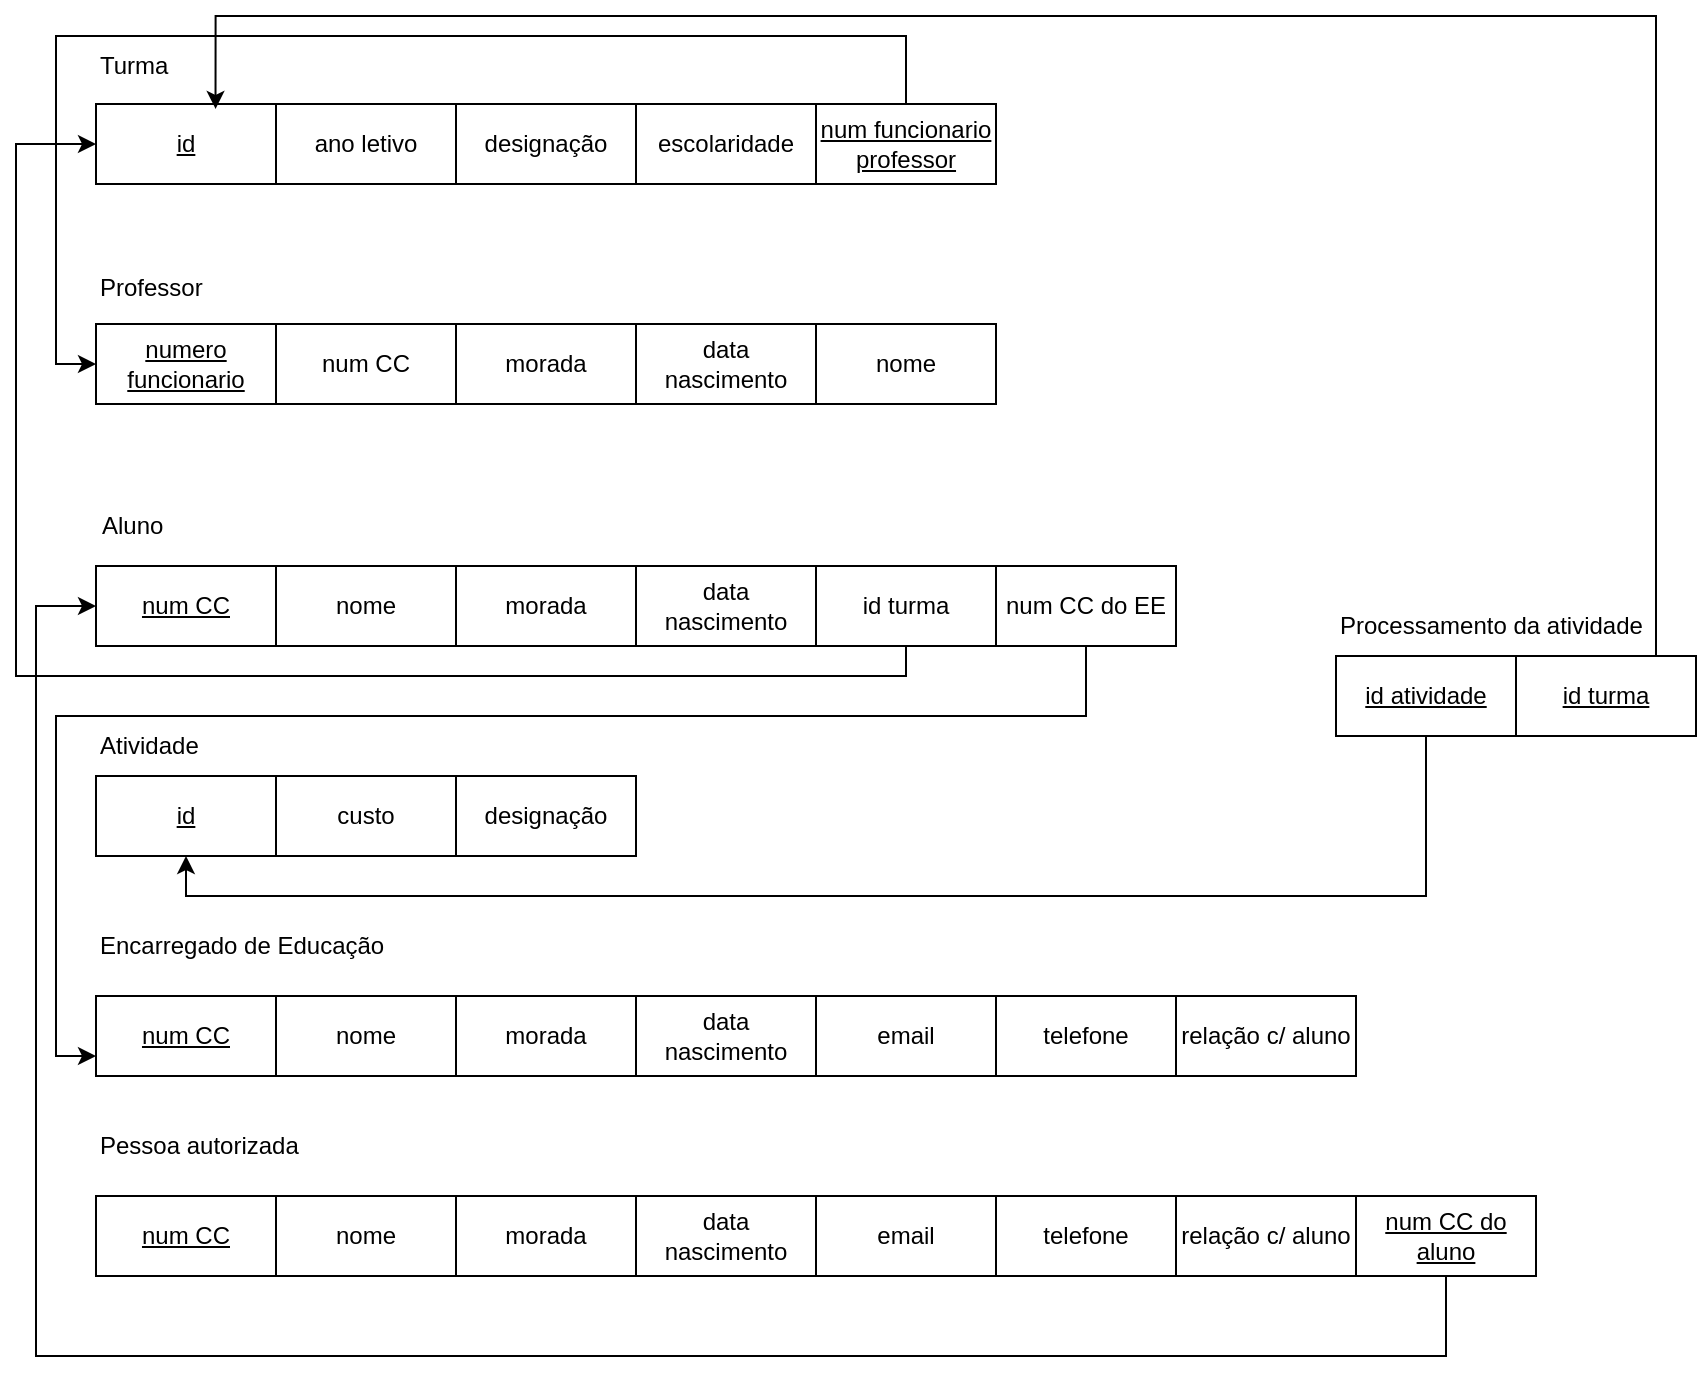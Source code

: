 <mxfile version="24.0.4" type="github">
  <diagram name="Página-1" id="xntKu4RMY_BYmp4QZgMe">
    <mxGraphModel dx="1060" dy="724" grid="1" gridSize="10" guides="1" tooltips="1" connect="1" arrows="1" fold="1" page="1" pageScale="1" pageWidth="1169" pageHeight="827" math="0" shadow="0">
      <root>
        <mxCell id="0" />
        <mxCell id="1" parent="0" />
        <mxCell id="qU4IsE5lvxz6vvrcFjdt-1" value="Turma" style="text;html=1;align=left;verticalAlign=middle;whiteSpace=wrap;rounded=0;" vertex="1" parent="1">
          <mxGeometry x="60" y="30" width="60" height="30" as="geometry" />
        </mxCell>
        <mxCell id="qU4IsE5lvxz6vvrcFjdt-2" value="&lt;u&gt;id&lt;/u&gt;" style="rounded=0;whiteSpace=wrap;html=1;" vertex="1" parent="1">
          <mxGeometry x="60" y="64" width="90" height="40" as="geometry" />
        </mxCell>
        <mxCell id="qU4IsE5lvxz6vvrcFjdt-3" value="ano letivo" style="rounded=0;whiteSpace=wrap;html=1;" vertex="1" parent="1">
          <mxGeometry x="150" y="64" width="90" height="40" as="geometry" />
        </mxCell>
        <mxCell id="qU4IsE5lvxz6vvrcFjdt-4" value="designação" style="rounded=0;whiteSpace=wrap;html=1;" vertex="1" parent="1">
          <mxGeometry x="240" y="64" width="90" height="40" as="geometry" />
        </mxCell>
        <mxCell id="qU4IsE5lvxz6vvrcFjdt-5" value="escolaridade" style="rounded=0;whiteSpace=wrap;html=1;" vertex="1" parent="1">
          <mxGeometry x="330" y="64" width="90" height="40" as="geometry" />
        </mxCell>
        <mxCell id="qU4IsE5lvxz6vvrcFjdt-6" value="Professor" style="text;html=1;align=left;verticalAlign=middle;whiteSpace=wrap;rounded=0;" vertex="1" parent="1">
          <mxGeometry x="60" y="141" width="60" height="30" as="geometry" />
        </mxCell>
        <mxCell id="qU4IsE5lvxz6vvrcFjdt-7" value="numero funcionario" style="rounded=0;whiteSpace=wrap;html=1;fontStyle=4" vertex="1" parent="1">
          <mxGeometry x="60" y="174" width="90" height="40" as="geometry" />
        </mxCell>
        <mxCell id="qU4IsE5lvxz6vvrcFjdt-8" value="num CC" style="rounded=0;whiteSpace=wrap;html=1;" vertex="1" parent="1">
          <mxGeometry x="150" y="174" width="90" height="40" as="geometry" />
        </mxCell>
        <mxCell id="qU4IsE5lvxz6vvrcFjdt-45" style="edgeStyle=orthogonalEdgeStyle;rounded=0;orthogonalLoop=1;jettySize=auto;html=1;entryX=0;entryY=0.5;entryDx=0;entryDy=0;" edge="1" parent="1" source="qU4IsE5lvxz6vvrcFjdt-9" target="qU4IsE5lvxz6vvrcFjdt-7">
          <mxGeometry relative="1" as="geometry">
            <Array as="points">
              <mxPoint x="465" y="30" />
              <mxPoint x="40" y="30" />
              <mxPoint x="40" y="194" />
            </Array>
          </mxGeometry>
        </mxCell>
        <mxCell id="qU4IsE5lvxz6vvrcFjdt-9" value="&lt;u&gt;num funcionario professor&lt;/u&gt;" style="rounded=0;whiteSpace=wrap;html=1;" vertex="1" parent="1">
          <mxGeometry x="420" y="64" width="90" height="40" as="geometry" />
        </mxCell>
        <mxCell id="qU4IsE5lvxz6vvrcFjdt-10" value="morada" style="rounded=0;whiteSpace=wrap;html=1;" vertex="1" parent="1">
          <mxGeometry x="240" y="174" width="90" height="40" as="geometry" />
        </mxCell>
        <mxCell id="qU4IsE5lvxz6vvrcFjdt-11" value="designação" style="rounded=0;whiteSpace=wrap;html=1;" vertex="1" parent="1">
          <mxGeometry x="240" y="400" width="90" height="40" as="geometry" />
        </mxCell>
        <mxCell id="qU4IsE5lvxz6vvrcFjdt-12" value="data nascimento" style="rounded=0;whiteSpace=wrap;html=1;" vertex="1" parent="1">
          <mxGeometry x="330" y="174" width="90" height="40" as="geometry" />
        </mxCell>
        <mxCell id="qU4IsE5lvxz6vvrcFjdt-15" value="nome" style="rounded=0;whiteSpace=wrap;html=1;" vertex="1" parent="1">
          <mxGeometry x="420" y="174" width="90" height="40" as="geometry" />
        </mxCell>
        <mxCell id="qU4IsE5lvxz6vvrcFjdt-16" value="Aluno" style="text;html=1;align=left;verticalAlign=middle;whiteSpace=wrap;rounded=0;" vertex="1" parent="1">
          <mxGeometry x="61" y="260" width="60" height="30" as="geometry" />
        </mxCell>
        <mxCell id="qU4IsE5lvxz6vvrcFjdt-17" value="num CC" style="rounded=0;whiteSpace=wrap;html=1;fontStyle=4" vertex="1" parent="1">
          <mxGeometry x="60" y="295" width="90" height="40" as="geometry" />
        </mxCell>
        <mxCell id="qU4IsE5lvxz6vvrcFjdt-19" value="nome" style="rounded=0;whiteSpace=wrap;html=1;" vertex="1" parent="1">
          <mxGeometry x="150" y="295" width="90" height="40" as="geometry" />
        </mxCell>
        <mxCell id="qU4IsE5lvxz6vvrcFjdt-20" value="morada" style="rounded=0;whiteSpace=wrap;html=1;" vertex="1" parent="1">
          <mxGeometry x="240" y="295" width="90" height="40" as="geometry" />
        </mxCell>
        <mxCell id="qU4IsE5lvxz6vvrcFjdt-21" value="data nascimento" style="rounded=0;whiteSpace=wrap;html=1;" vertex="1" parent="1">
          <mxGeometry x="330" y="295" width="90" height="40" as="geometry" />
        </mxCell>
        <mxCell id="qU4IsE5lvxz6vvrcFjdt-46" style="edgeStyle=orthogonalEdgeStyle;rounded=0;orthogonalLoop=1;jettySize=auto;html=1;entryX=0;entryY=0.5;entryDx=0;entryDy=0;" edge="1" parent="1" source="qU4IsE5lvxz6vvrcFjdt-22" target="qU4IsE5lvxz6vvrcFjdt-2">
          <mxGeometry relative="1" as="geometry">
            <Array as="points">
              <mxPoint x="465" y="350" />
              <mxPoint x="20" y="350" />
              <mxPoint x="20" y="84" />
            </Array>
          </mxGeometry>
        </mxCell>
        <mxCell id="qU4IsE5lvxz6vvrcFjdt-22" value="id turma" style="rounded=0;whiteSpace=wrap;html=1;" vertex="1" parent="1">
          <mxGeometry x="420" y="295" width="90" height="40" as="geometry" />
        </mxCell>
        <mxCell id="qU4IsE5lvxz6vvrcFjdt-23" value="Atividade" style="text;html=1;align=left;verticalAlign=middle;whiteSpace=wrap;rounded=0;" vertex="1" parent="1">
          <mxGeometry x="60" y="370" width="60" height="30" as="geometry" />
        </mxCell>
        <mxCell id="qU4IsE5lvxz6vvrcFjdt-24" value="id" style="rounded=0;whiteSpace=wrap;html=1;fontStyle=4" vertex="1" parent="1">
          <mxGeometry x="60" y="400" width="90" height="40" as="geometry" />
        </mxCell>
        <mxCell id="qU4IsE5lvxz6vvrcFjdt-26" value="custo" style="rounded=0;whiteSpace=wrap;html=1;" vertex="1" parent="1">
          <mxGeometry x="150" y="400" width="90" height="40" as="geometry" />
        </mxCell>
        <mxCell id="qU4IsE5lvxz6vvrcFjdt-27" value="Encarregado de Educação" style="text;html=1;align=left;verticalAlign=middle;whiteSpace=wrap;rounded=0;" vertex="1" parent="1">
          <mxGeometry x="60" y="470" width="150" height="30" as="geometry" />
        </mxCell>
        <mxCell id="qU4IsE5lvxz6vvrcFjdt-29" value="num CC" style="rounded=0;whiteSpace=wrap;html=1;fontStyle=4" vertex="1" parent="1">
          <mxGeometry x="60" y="510" width="90" height="40" as="geometry" />
        </mxCell>
        <mxCell id="qU4IsE5lvxz6vvrcFjdt-30" value="nome" style="rounded=0;whiteSpace=wrap;html=1;" vertex="1" parent="1">
          <mxGeometry x="150" y="510" width="90" height="40" as="geometry" />
        </mxCell>
        <mxCell id="qU4IsE5lvxz6vvrcFjdt-31" value="morada" style="rounded=0;whiteSpace=wrap;html=1;" vertex="1" parent="1">
          <mxGeometry x="240" y="510" width="90" height="40" as="geometry" />
        </mxCell>
        <mxCell id="qU4IsE5lvxz6vvrcFjdt-32" value="data nascimento" style="rounded=0;whiteSpace=wrap;html=1;" vertex="1" parent="1">
          <mxGeometry x="330" y="510" width="90" height="40" as="geometry" />
        </mxCell>
        <mxCell id="qU4IsE5lvxz6vvrcFjdt-33" value="email" style="rounded=0;whiteSpace=wrap;html=1;" vertex="1" parent="1">
          <mxGeometry x="420" y="510" width="90" height="40" as="geometry" />
        </mxCell>
        <mxCell id="qU4IsE5lvxz6vvrcFjdt-35" value="relação c/ aluno" style="rounded=0;whiteSpace=wrap;html=1;" vertex="1" parent="1">
          <mxGeometry x="600" y="510" width="90" height="40" as="geometry" />
        </mxCell>
        <mxCell id="qU4IsE5lvxz6vvrcFjdt-36" value="telefone" style="rounded=0;whiteSpace=wrap;html=1;" vertex="1" parent="1">
          <mxGeometry x="510" y="510" width="90" height="40" as="geometry" />
        </mxCell>
        <mxCell id="qU4IsE5lvxz6vvrcFjdt-37" value="Pessoa autorizada" style="text;html=1;align=left;verticalAlign=middle;whiteSpace=wrap;rounded=0;" vertex="1" parent="1">
          <mxGeometry x="60" y="570" width="150" height="30" as="geometry" />
        </mxCell>
        <mxCell id="qU4IsE5lvxz6vvrcFjdt-38" value="num CC" style="rounded=0;whiteSpace=wrap;html=1;fontStyle=4" vertex="1" parent="1">
          <mxGeometry x="60" y="610" width="90" height="40" as="geometry" />
        </mxCell>
        <mxCell id="qU4IsE5lvxz6vvrcFjdt-39" value="nome" style="rounded=0;whiteSpace=wrap;html=1;" vertex="1" parent="1">
          <mxGeometry x="150" y="610" width="90" height="40" as="geometry" />
        </mxCell>
        <mxCell id="qU4IsE5lvxz6vvrcFjdt-40" value="morada" style="rounded=0;whiteSpace=wrap;html=1;" vertex="1" parent="1">
          <mxGeometry x="240" y="610" width="90" height="40" as="geometry" />
        </mxCell>
        <mxCell id="qU4IsE5lvxz6vvrcFjdt-41" value="data nascimento" style="rounded=0;whiteSpace=wrap;html=1;" vertex="1" parent="1">
          <mxGeometry x="330" y="610" width="90" height="40" as="geometry" />
        </mxCell>
        <mxCell id="qU4IsE5lvxz6vvrcFjdt-42" value="email" style="rounded=0;whiteSpace=wrap;html=1;" vertex="1" parent="1">
          <mxGeometry x="420" y="610" width="90" height="40" as="geometry" />
        </mxCell>
        <mxCell id="qU4IsE5lvxz6vvrcFjdt-43" value="relação c/ aluno" style="rounded=0;whiteSpace=wrap;html=1;" vertex="1" parent="1">
          <mxGeometry x="600" y="610" width="90" height="40" as="geometry" />
        </mxCell>
        <mxCell id="qU4IsE5lvxz6vvrcFjdt-44" value="telefone" style="rounded=0;whiteSpace=wrap;html=1;" vertex="1" parent="1">
          <mxGeometry x="510" y="610" width="90" height="40" as="geometry" />
        </mxCell>
        <mxCell id="qU4IsE5lvxz6vvrcFjdt-48" style="edgeStyle=orthogonalEdgeStyle;rounded=0;orthogonalLoop=1;jettySize=auto;html=1;entryX=0;entryY=0.75;entryDx=0;entryDy=0;" edge="1" parent="1" source="qU4IsE5lvxz6vvrcFjdt-47" target="qU4IsE5lvxz6vvrcFjdt-29">
          <mxGeometry relative="1" as="geometry">
            <Array as="points">
              <mxPoint x="555" y="370" />
              <mxPoint x="40" y="370" />
              <mxPoint x="40" y="540" />
            </Array>
          </mxGeometry>
        </mxCell>
        <mxCell id="qU4IsE5lvxz6vvrcFjdt-47" value="num CC do EE" style="rounded=0;whiteSpace=wrap;html=1;" vertex="1" parent="1">
          <mxGeometry x="510" y="295" width="90" height="40" as="geometry" />
        </mxCell>
        <mxCell id="qU4IsE5lvxz6vvrcFjdt-49" value="Processamento da atividade" style="text;html=1;align=left;verticalAlign=middle;whiteSpace=wrap;rounded=0;" vertex="1" parent="1">
          <mxGeometry x="680" y="310" width="160" height="30" as="geometry" />
        </mxCell>
        <mxCell id="qU4IsE5lvxz6vvrcFjdt-52" style="edgeStyle=orthogonalEdgeStyle;rounded=0;orthogonalLoop=1;jettySize=auto;html=1;entryX=0.5;entryY=1;entryDx=0;entryDy=0;" edge="1" parent="1" source="qU4IsE5lvxz6vvrcFjdt-50" target="qU4IsE5lvxz6vvrcFjdt-24">
          <mxGeometry relative="1" as="geometry">
            <Array as="points">
              <mxPoint x="725" y="460" />
              <mxPoint x="105" y="460" />
            </Array>
          </mxGeometry>
        </mxCell>
        <mxCell id="qU4IsE5lvxz6vvrcFjdt-50" value="id atividade" style="rounded=0;whiteSpace=wrap;html=1;fontStyle=4" vertex="1" parent="1">
          <mxGeometry x="680" y="340" width="90" height="40" as="geometry" />
        </mxCell>
        <mxCell id="qU4IsE5lvxz6vvrcFjdt-53" style="edgeStyle=orthogonalEdgeStyle;rounded=0;orthogonalLoop=1;jettySize=auto;html=1;entryX=0.664;entryY=0.061;entryDx=0;entryDy=0;entryPerimeter=0;" edge="1" parent="1" source="qU4IsE5lvxz6vvrcFjdt-51" target="qU4IsE5lvxz6vvrcFjdt-2">
          <mxGeometry relative="1" as="geometry">
            <Array as="points">
              <mxPoint x="840" y="20" />
              <mxPoint x="120" y="20" />
            </Array>
          </mxGeometry>
        </mxCell>
        <mxCell id="qU4IsE5lvxz6vvrcFjdt-51" value="id turma" style="rounded=0;whiteSpace=wrap;html=1;fontStyle=4" vertex="1" parent="1">
          <mxGeometry x="770" y="340" width="90" height="40" as="geometry" />
        </mxCell>
        <mxCell id="qU4IsE5lvxz6vvrcFjdt-55" style="edgeStyle=orthogonalEdgeStyle;rounded=0;orthogonalLoop=1;jettySize=auto;html=1;entryX=0;entryY=0.5;entryDx=0;entryDy=0;" edge="1" parent="1" source="qU4IsE5lvxz6vvrcFjdt-54" target="qU4IsE5lvxz6vvrcFjdt-17">
          <mxGeometry relative="1" as="geometry">
            <Array as="points">
              <mxPoint x="735" y="690" />
              <mxPoint x="30" y="690" />
              <mxPoint x="30" y="315" />
            </Array>
          </mxGeometry>
        </mxCell>
        <mxCell id="qU4IsE5lvxz6vvrcFjdt-54" value="&lt;u&gt;num CC do aluno&lt;/u&gt;" style="rounded=0;whiteSpace=wrap;html=1;" vertex="1" parent="1">
          <mxGeometry x="690" y="610" width="90" height="40" as="geometry" />
        </mxCell>
      </root>
    </mxGraphModel>
  </diagram>
</mxfile>
